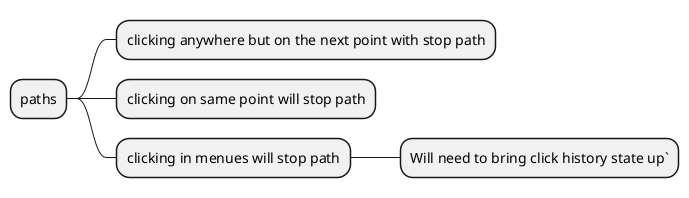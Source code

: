 @startmindmap

* paths
** clicking anywhere but on the next point with stop path
** clicking on same point will stop path
** clicking in menues will stop path
*** Will need to bring click history state up`

@endmindmap